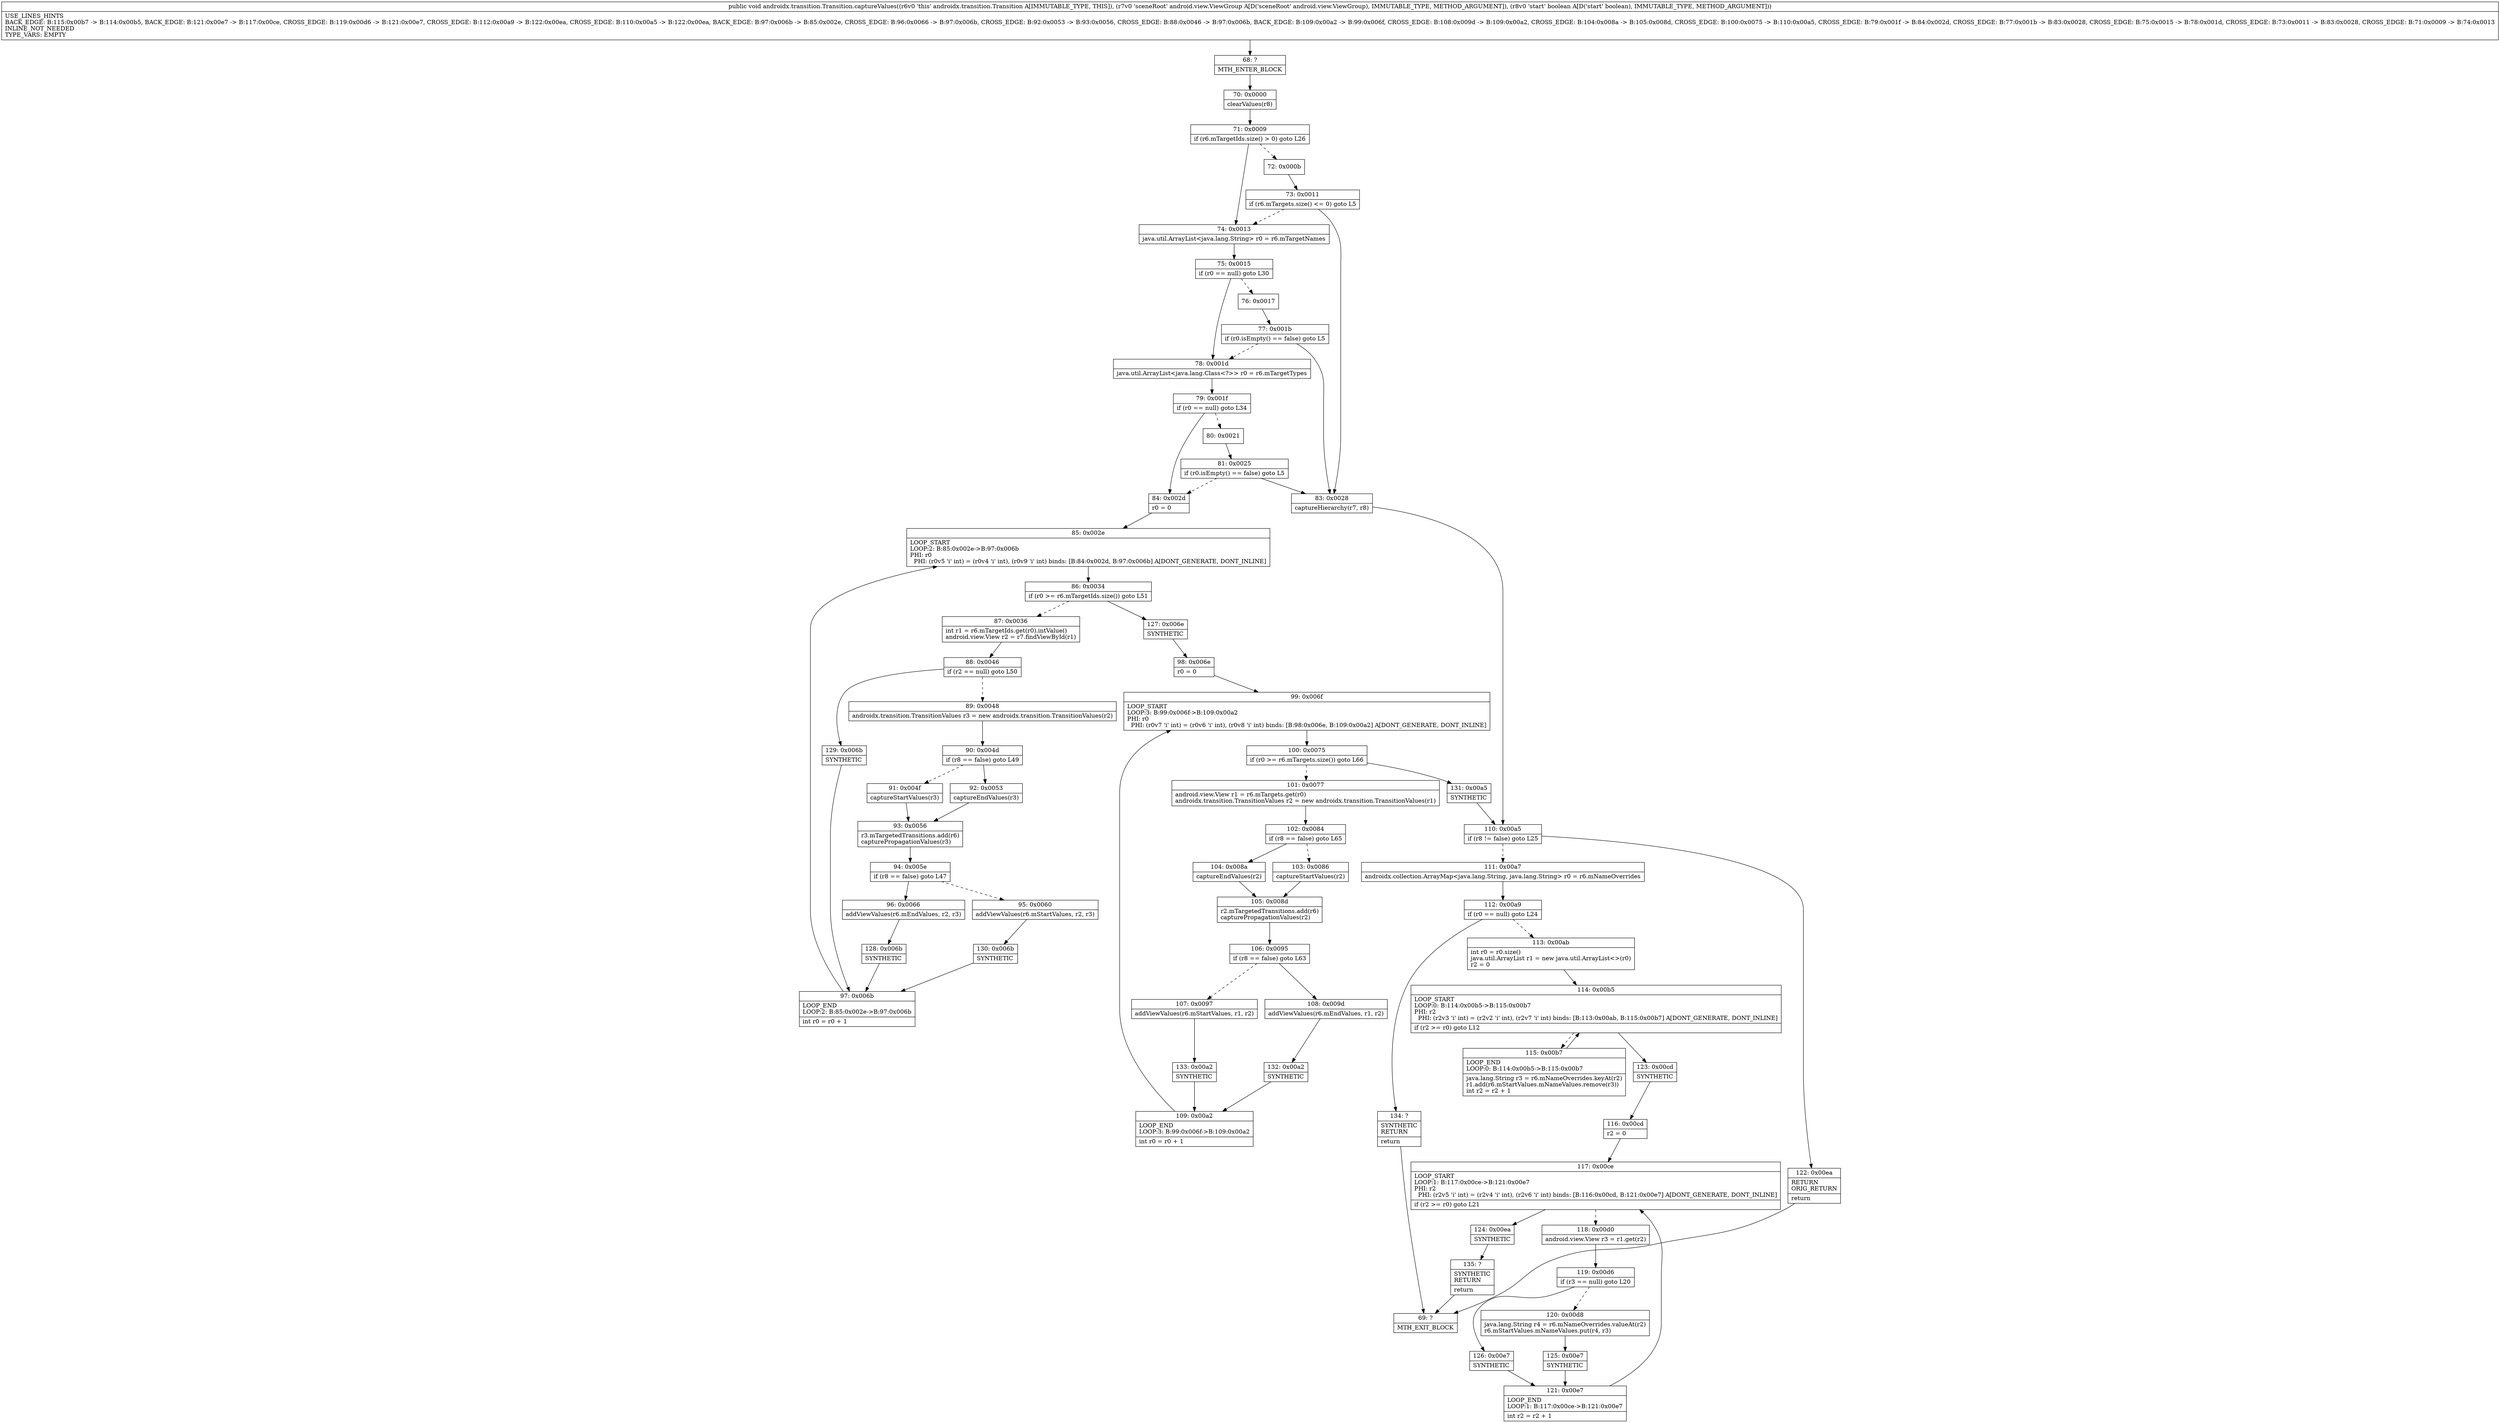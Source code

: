digraph "CFG forandroidx.transition.Transition.captureValues(Landroid\/view\/ViewGroup;Z)V" {
Node_68 [shape=record,label="{68\:\ ?|MTH_ENTER_BLOCK\l}"];
Node_70 [shape=record,label="{70\:\ 0x0000|clearValues(r8)\l}"];
Node_71 [shape=record,label="{71\:\ 0x0009|if (r6.mTargetIds.size() \> 0) goto L26\l}"];
Node_72 [shape=record,label="{72\:\ 0x000b}"];
Node_73 [shape=record,label="{73\:\ 0x0011|if (r6.mTargets.size() \<= 0) goto L5\l}"];
Node_83 [shape=record,label="{83\:\ 0x0028|captureHierarchy(r7, r8)\l}"];
Node_110 [shape=record,label="{110\:\ 0x00a5|if (r8 != false) goto L25\l}"];
Node_111 [shape=record,label="{111\:\ 0x00a7|androidx.collection.ArrayMap\<java.lang.String, java.lang.String\> r0 = r6.mNameOverrides\l}"];
Node_112 [shape=record,label="{112\:\ 0x00a9|if (r0 == null) goto L24\l}"];
Node_113 [shape=record,label="{113\:\ 0x00ab|int r0 = r0.size()\ljava.util.ArrayList r1 = new java.util.ArrayList\<\>(r0)\lr2 = 0\l}"];
Node_114 [shape=record,label="{114\:\ 0x00b5|LOOP_START\lLOOP:0: B:114:0x00b5\-\>B:115:0x00b7\lPHI: r2 \l  PHI: (r2v3 'i' int) = (r2v2 'i' int), (r2v7 'i' int) binds: [B:113:0x00ab, B:115:0x00b7] A[DONT_GENERATE, DONT_INLINE]\l|if (r2 \>= r0) goto L12\l}"];
Node_115 [shape=record,label="{115\:\ 0x00b7|LOOP_END\lLOOP:0: B:114:0x00b5\-\>B:115:0x00b7\l|java.lang.String r3 = r6.mNameOverrides.keyAt(r2)\lr1.add(r6.mStartValues.mNameValues.remove(r3))\lint r2 = r2 + 1\l}"];
Node_123 [shape=record,label="{123\:\ 0x00cd|SYNTHETIC\l}"];
Node_116 [shape=record,label="{116\:\ 0x00cd|r2 = 0\l}"];
Node_117 [shape=record,label="{117\:\ 0x00ce|LOOP_START\lLOOP:1: B:117:0x00ce\-\>B:121:0x00e7\lPHI: r2 \l  PHI: (r2v5 'i' int) = (r2v4 'i' int), (r2v6 'i' int) binds: [B:116:0x00cd, B:121:0x00e7] A[DONT_GENERATE, DONT_INLINE]\l|if (r2 \>= r0) goto L21\l}"];
Node_118 [shape=record,label="{118\:\ 0x00d0|android.view.View r3 = r1.get(r2)\l}"];
Node_119 [shape=record,label="{119\:\ 0x00d6|if (r3 == null) goto L20\l}"];
Node_120 [shape=record,label="{120\:\ 0x00d8|java.lang.String r4 = r6.mNameOverrides.valueAt(r2)\lr6.mStartValues.mNameValues.put(r4, r3)\l}"];
Node_125 [shape=record,label="{125\:\ 0x00e7|SYNTHETIC\l}"];
Node_121 [shape=record,label="{121\:\ 0x00e7|LOOP_END\lLOOP:1: B:117:0x00ce\-\>B:121:0x00e7\l|int r2 = r2 + 1\l}"];
Node_126 [shape=record,label="{126\:\ 0x00e7|SYNTHETIC\l}"];
Node_124 [shape=record,label="{124\:\ 0x00ea|SYNTHETIC\l}"];
Node_135 [shape=record,label="{135\:\ ?|SYNTHETIC\lRETURN\l|return\l}"];
Node_69 [shape=record,label="{69\:\ ?|MTH_EXIT_BLOCK\l}"];
Node_134 [shape=record,label="{134\:\ ?|SYNTHETIC\lRETURN\l|return\l}"];
Node_122 [shape=record,label="{122\:\ 0x00ea|RETURN\lORIG_RETURN\l|return\l}"];
Node_74 [shape=record,label="{74\:\ 0x0013|java.util.ArrayList\<java.lang.String\> r0 = r6.mTargetNames\l}"];
Node_75 [shape=record,label="{75\:\ 0x0015|if (r0 == null) goto L30\l}"];
Node_76 [shape=record,label="{76\:\ 0x0017}"];
Node_77 [shape=record,label="{77\:\ 0x001b|if (r0.isEmpty() == false) goto L5\l}"];
Node_78 [shape=record,label="{78\:\ 0x001d|java.util.ArrayList\<java.lang.Class\<?\>\> r0 = r6.mTargetTypes\l}"];
Node_79 [shape=record,label="{79\:\ 0x001f|if (r0 == null) goto L34\l}"];
Node_80 [shape=record,label="{80\:\ 0x0021}"];
Node_81 [shape=record,label="{81\:\ 0x0025|if (r0.isEmpty() == false) goto L5\l}"];
Node_84 [shape=record,label="{84\:\ 0x002d|r0 = 0\l}"];
Node_85 [shape=record,label="{85\:\ 0x002e|LOOP_START\lLOOP:2: B:85:0x002e\-\>B:97:0x006b\lPHI: r0 \l  PHI: (r0v5 'i' int) = (r0v4 'i' int), (r0v9 'i' int) binds: [B:84:0x002d, B:97:0x006b] A[DONT_GENERATE, DONT_INLINE]\l}"];
Node_86 [shape=record,label="{86\:\ 0x0034|if (r0 \>= r6.mTargetIds.size()) goto L51\l}"];
Node_87 [shape=record,label="{87\:\ 0x0036|int r1 = r6.mTargetIds.get(r0).intValue()\landroid.view.View r2 = r7.findViewById(r1)\l}"];
Node_88 [shape=record,label="{88\:\ 0x0046|if (r2 == null) goto L50\l}"];
Node_89 [shape=record,label="{89\:\ 0x0048|androidx.transition.TransitionValues r3 = new androidx.transition.TransitionValues(r2)\l}"];
Node_90 [shape=record,label="{90\:\ 0x004d|if (r8 == false) goto L49\l}"];
Node_91 [shape=record,label="{91\:\ 0x004f|captureStartValues(r3)\l}"];
Node_93 [shape=record,label="{93\:\ 0x0056|r3.mTargetedTransitions.add(r6)\lcapturePropagationValues(r3)\l}"];
Node_94 [shape=record,label="{94\:\ 0x005e|if (r8 == false) goto L47\l}"];
Node_95 [shape=record,label="{95\:\ 0x0060|addViewValues(r6.mStartValues, r2, r3)\l}"];
Node_130 [shape=record,label="{130\:\ 0x006b|SYNTHETIC\l}"];
Node_97 [shape=record,label="{97\:\ 0x006b|LOOP_END\lLOOP:2: B:85:0x002e\-\>B:97:0x006b\l|int r0 = r0 + 1\l}"];
Node_96 [shape=record,label="{96\:\ 0x0066|addViewValues(r6.mEndValues, r2, r3)\l}"];
Node_128 [shape=record,label="{128\:\ 0x006b|SYNTHETIC\l}"];
Node_92 [shape=record,label="{92\:\ 0x0053|captureEndValues(r3)\l}"];
Node_129 [shape=record,label="{129\:\ 0x006b|SYNTHETIC\l}"];
Node_127 [shape=record,label="{127\:\ 0x006e|SYNTHETIC\l}"];
Node_98 [shape=record,label="{98\:\ 0x006e|r0 = 0\l}"];
Node_99 [shape=record,label="{99\:\ 0x006f|LOOP_START\lLOOP:3: B:99:0x006f\-\>B:109:0x00a2\lPHI: r0 \l  PHI: (r0v7 'i' int) = (r0v6 'i' int), (r0v8 'i' int) binds: [B:98:0x006e, B:109:0x00a2] A[DONT_GENERATE, DONT_INLINE]\l}"];
Node_100 [shape=record,label="{100\:\ 0x0075|if (r0 \>= r6.mTargets.size()) goto L66\l}"];
Node_101 [shape=record,label="{101\:\ 0x0077|android.view.View r1 = r6.mTargets.get(r0)\landroidx.transition.TransitionValues r2 = new androidx.transition.TransitionValues(r1)\l}"];
Node_102 [shape=record,label="{102\:\ 0x0084|if (r8 == false) goto L65\l}"];
Node_103 [shape=record,label="{103\:\ 0x0086|captureStartValues(r2)\l}"];
Node_105 [shape=record,label="{105\:\ 0x008d|r2.mTargetedTransitions.add(r6)\lcapturePropagationValues(r2)\l}"];
Node_106 [shape=record,label="{106\:\ 0x0095|if (r8 == false) goto L63\l}"];
Node_107 [shape=record,label="{107\:\ 0x0097|addViewValues(r6.mStartValues, r1, r2)\l}"];
Node_133 [shape=record,label="{133\:\ 0x00a2|SYNTHETIC\l}"];
Node_109 [shape=record,label="{109\:\ 0x00a2|LOOP_END\lLOOP:3: B:99:0x006f\-\>B:109:0x00a2\l|int r0 = r0 + 1\l}"];
Node_108 [shape=record,label="{108\:\ 0x009d|addViewValues(r6.mEndValues, r1, r2)\l}"];
Node_132 [shape=record,label="{132\:\ 0x00a2|SYNTHETIC\l}"];
Node_104 [shape=record,label="{104\:\ 0x008a|captureEndValues(r2)\l}"];
Node_131 [shape=record,label="{131\:\ 0x00a5|SYNTHETIC\l}"];
MethodNode[shape=record,label="{public void androidx.transition.Transition.captureValues((r6v0 'this' androidx.transition.Transition A[IMMUTABLE_TYPE, THIS]), (r7v0 'sceneRoot' android.view.ViewGroup A[D('sceneRoot' android.view.ViewGroup), IMMUTABLE_TYPE, METHOD_ARGUMENT]), (r8v0 'start' boolean A[D('start' boolean), IMMUTABLE_TYPE, METHOD_ARGUMENT]))  | USE_LINES_HINTS\lBACK_EDGE: B:115:0x00b7 \-\> B:114:0x00b5, BACK_EDGE: B:121:0x00e7 \-\> B:117:0x00ce, CROSS_EDGE: B:119:0x00d6 \-\> B:121:0x00e7, CROSS_EDGE: B:112:0x00a9 \-\> B:122:0x00ea, CROSS_EDGE: B:110:0x00a5 \-\> B:122:0x00ea, BACK_EDGE: B:97:0x006b \-\> B:85:0x002e, CROSS_EDGE: B:96:0x0066 \-\> B:97:0x006b, CROSS_EDGE: B:92:0x0053 \-\> B:93:0x0056, CROSS_EDGE: B:88:0x0046 \-\> B:97:0x006b, BACK_EDGE: B:109:0x00a2 \-\> B:99:0x006f, CROSS_EDGE: B:108:0x009d \-\> B:109:0x00a2, CROSS_EDGE: B:104:0x008a \-\> B:105:0x008d, CROSS_EDGE: B:100:0x0075 \-\> B:110:0x00a5, CROSS_EDGE: B:79:0x001f \-\> B:84:0x002d, CROSS_EDGE: B:77:0x001b \-\> B:83:0x0028, CROSS_EDGE: B:75:0x0015 \-\> B:78:0x001d, CROSS_EDGE: B:73:0x0011 \-\> B:83:0x0028, CROSS_EDGE: B:71:0x0009 \-\> B:74:0x0013\lINLINE_NOT_NEEDED\lTYPE_VARS: EMPTY\l}"];
MethodNode -> Node_68;Node_68 -> Node_70;
Node_70 -> Node_71;
Node_71 -> Node_72[style=dashed];
Node_71 -> Node_74;
Node_72 -> Node_73;
Node_73 -> Node_74[style=dashed];
Node_73 -> Node_83;
Node_83 -> Node_110;
Node_110 -> Node_111[style=dashed];
Node_110 -> Node_122;
Node_111 -> Node_112;
Node_112 -> Node_113[style=dashed];
Node_112 -> Node_134;
Node_113 -> Node_114;
Node_114 -> Node_115[style=dashed];
Node_114 -> Node_123;
Node_115 -> Node_114;
Node_123 -> Node_116;
Node_116 -> Node_117;
Node_117 -> Node_118[style=dashed];
Node_117 -> Node_124;
Node_118 -> Node_119;
Node_119 -> Node_120[style=dashed];
Node_119 -> Node_126;
Node_120 -> Node_125;
Node_125 -> Node_121;
Node_121 -> Node_117;
Node_126 -> Node_121;
Node_124 -> Node_135;
Node_135 -> Node_69;
Node_134 -> Node_69;
Node_122 -> Node_69;
Node_74 -> Node_75;
Node_75 -> Node_76[style=dashed];
Node_75 -> Node_78;
Node_76 -> Node_77;
Node_77 -> Node_78[style=dashed];
Node_77 -> Node_83;
Node_78 -> Node_79;
Node_79 -> Node_80[style=dashed];
Node_79 -> Node_84;
Node_80 -> Node_81;
Node_81 -> Node_83;
Node_81 -> Node_84[style=dashed];
Node_84 -> Node_85;
Node_85 -> Node_86;
Node_86 -> Node_87[style=dashed];
Node_86 -> Node_127;
Node_87 -> Node_88;
Node_88 -> Node_89[style=dashed];
Node_88 -> Node_129;
Node_89 -> Node_90;
Node_90 -> Node_91[style=dashed];
Node_90 -> Node_92;
Node_91 -> Node_93;
Node_93 -> Node_94;
Node_94 -> Node_95[style=dashed];
Node_94 -> Node_96;
Node_95 -> Node_130;
Node_130 -> Node_97;
Node_97 -> Node_85;
Node_96 -> Node_128;
Node_128 -> Node_97;
Node_92 -> Node_93;
Node_129 -> Node_97;
Node_127 -> Node_98;
Node_98 -> Node_99;
Node_99 -> Node_100;
Node_100 -> Node_101[style=dashed];
Node_100 -> Node_131;
Node_101 -> Node_102;
Node_102 -> Node_103[style=dashed];
Node_102 -> Node_104;
Node_103 -> Node_105;
Node_105 -> Node_106;
Node_106 -> Node_107[style=dashed];
Node_106 -> Node_108;
Node_107 -> Node_133;
Node_133 -> Node_109;
Node_109 -> Node_99;
Node_108 -> Node_132;
Node_132 -> Node_109;
Node_104 -> Node_105;
Node_131 -> Node_110;
}

